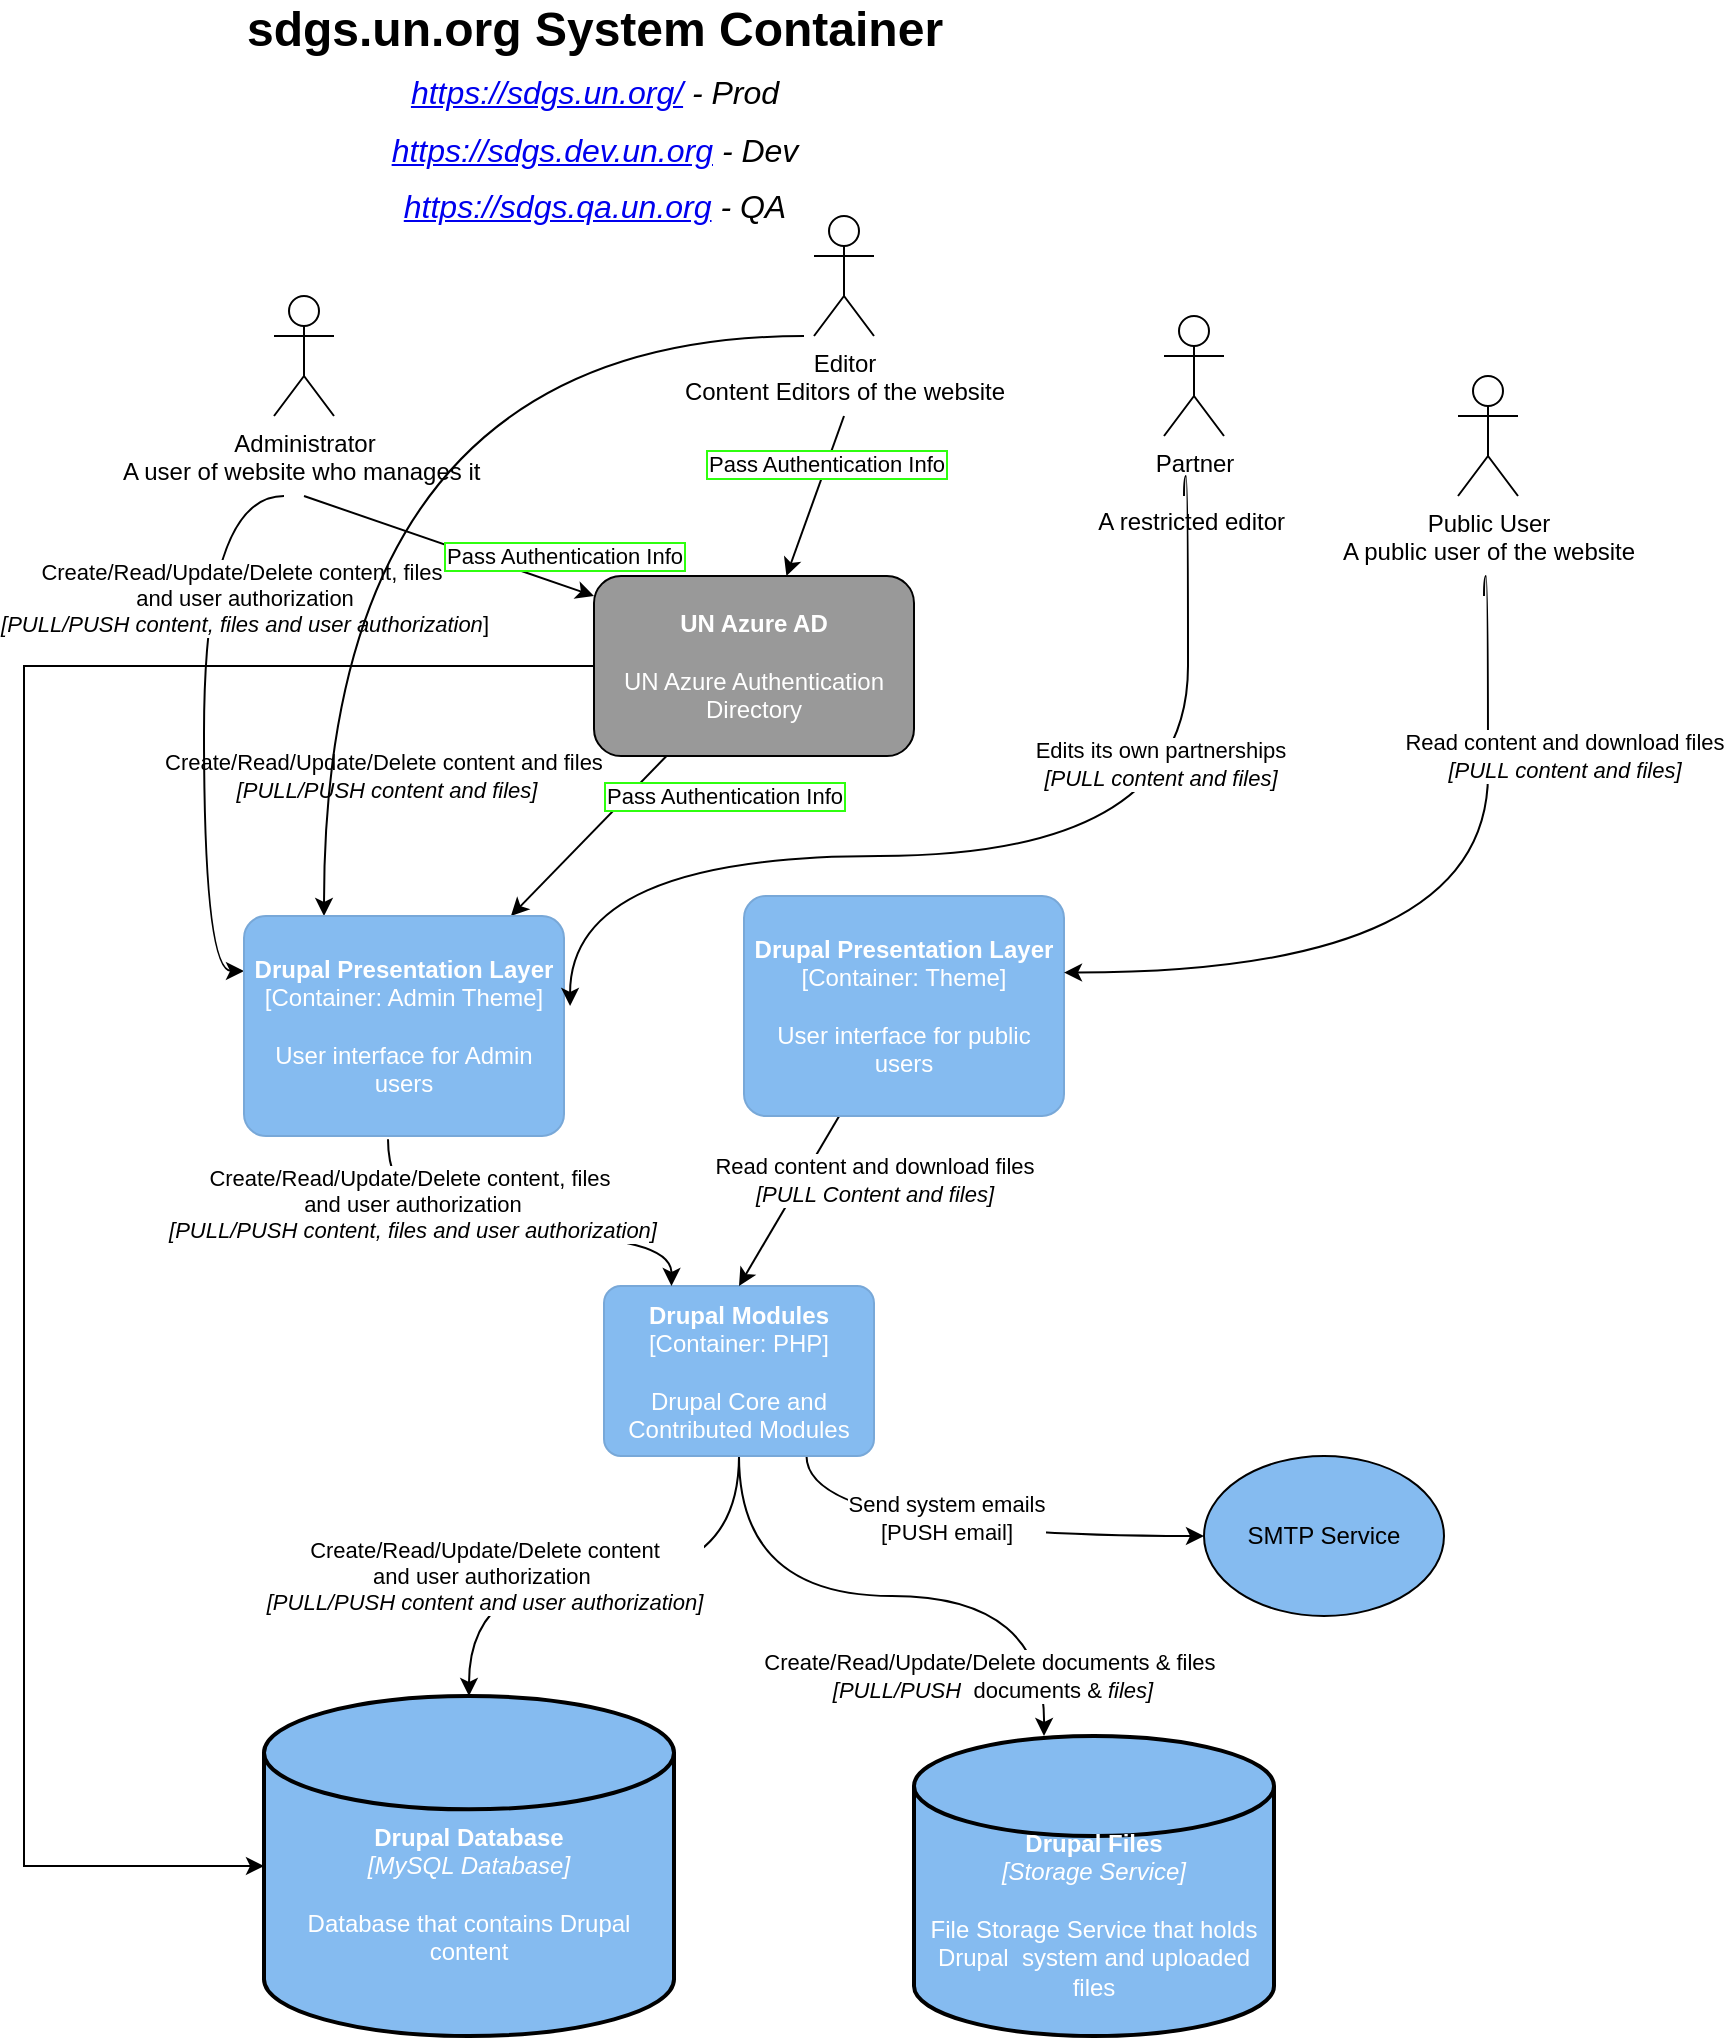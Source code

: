 <mxfile version="20.0.1" type="github">
  <diagram id="lPrCDPQLiQtTWRauQyFC" name="Page-1">
    <mxGraphModel dx="1422" dy="786" grid="1" gridSize="10" guides="1" tooltips="1" connect="1" arrows="1" fold="1" page="1" pageScale="1" pageWidth="850" pageHeight="1100" math="0" shadow="0">
      <root>
        <mxCell id="0" />
        <mxCell id="1" parent="0" />
        <mxCell id="xXB0880YJBGl5hXITFnQ-6" style="rounded=0;orthogonalLoop=1;jettySize=auto;html=1;edgeStyle=orthogonalEdgeStyle;curved=1;" parent="1" source="xXB0880YJBGl5hXITFnQ-10" target="xXB0880YJBGl5hXITFnQ-12" edge="1">
          <mxGeometry relative="1" as="geometry" />
        </mxCell>
        <mxCell id="VBMkfDUlIMW8kVnEWXf--6" value="Create/Read/Update/Delete content&lt;br&gt;and user authorization&amp;nbsp;&lt;br&gt;&lt;i&gt;[PULL/PUSH content and user authorization]&lt;/i&gt;" style="edgeLabel;html=1;align=center;verticalAlign=middle;resizable=0;points=[];" parent="xXB0880YJBGl5hXITFnQ-6" vertex="1" connectable="0">
          <mxGeometry x="-0.139" relative="1" as="geometry">
            <mxPoint x="-77.5" as="offset" />
          </mxGeometry>
        </mxCell>
        <mxCell id="xXB0880YJBGl5hXITFnQ-8" style="rounded=0;orthogonalLoop=1;jettySize=auto;html=1;edgeStyle=orthogonalEdgeStyle;entryX=0.5;entryY=0;entryDx=0;entryDy=0;entryPerimeter=0;curved=1;exitX=0.5;exitY=1;exitDx=0;exitDy=0;exitPerimeter=0;" parent="1" source="xXB0880YJBGl5hXITFnQ-10" edge="1">
          <mxGeometry relative="1" as="geometry">
            <mxPoint x="355" y="750" as="sourcePoint" />
            <mxPoint x="530" y="890" as="targetPoint" />
          </mxGeometry>
        </mxCell>
        <mxCell id="VBMkfDUlIMW8kVnEWXf--7" value="Create/Read/Update/Delete documents &amp;amp; files&amp;nbsp;&lt;br&gt;&lt;i&gt;[PULL/PUSH&amp;nbsp;&amp;nbsp;&lt;/i&gt;documents&amp;nbsp;&amp;amp;&amp;nbsp;&lt;i&gt;files]&lt;/i&gt;" style="edgeLabel;html=1;align=center;verticalAlign=middle;resizable=0;points=[];" parent="xXB0880YJBGl5hXITFnQ-8" vertex="1" connectable="0">
          <mxGeometry x="0.144" y="-14" relative="1" as="geometry">
            <mxPoint x="29" y="26" as="offset" />
          </mxGeometry>
        </mxCell>
        <mxCell id="Bu7_vYAvOQrZbztzWP5K-9" style="edgeStyle=orthogonalEdgeStyle;curved=1;rounded=0;orthogonalLoop=1;jettySize=auto;html=1;exitX=0.75;exitY=1;exitDx=0;exitDy=0;exitPerimeter=0;" parent="1" source="xXB0880YJBGl5hXITFnQ-10" target="Bu7_vYAvOQrZbztzWP5K-8" edge="1">
          <mxGeometry relative="1" as="geometry" />
        </mxCell>
        <mxCell id="Bu7_vYAvOQrZbztzWP5K-10" value="Send system emails&lt;br&gt;[PUSH email]" style="edgeLabel;html=1;align=center;verticalAlign=middle;resizable=0;points=[];" parent="Bu7_vYAvOQrZbztzWP5K-9" vertex="1" connectable="0">
          <mxGeometry x="-0.084" y="9" relative="1" as="geometry">
            <mxPoint as="offset" />
          </mxGeometry>
        </mxCell>
        <object placeholders="1" c4Name="Drupal  Modules" c4Type="Container" c4Technology="PHP" c4Description="Drupal Core and Contributed Modules" label="&lt;b&gt;%c4Name%&lt;/b&gt;&lt;div&gt;[%c4Type%: %c4Technology%]&lt;/div&gt;&lt;br&gt;&lt;div&gt;%c4Description%&lt;/div&gt;" id="xXB0880YJBGl5hXITFnQ-10">
          <mxCell style="rounded=1;whiteSpace=wrap;html=1;labelBackgroundColor=none;fillColor=#85BBF0;fontColor=#ffffff;align=center;arcSize=10;strokeColor=#78A8D8;metaEdit=1;metaData={&quot;c4Type&quot;:{&quot;editable&quot;:false}};points=[[0.25,0,0],[0.5,0,0],[0.75,0,0],[1,0.25,0],[1,0.5,0],[1,0.75,0],[0.75,1,0],[0.5,1,0],[0.25,1,0],[0,0.75,0],[0,0.5,0],[0,0.25,0]];" parent="1" vertex="1">
            <mxGeometry x="310" y="665" width="135" height="85" as="geometry" />
          </mxCell>
        </object>
        <mxCell id="xXB0880YJBGl5hXITFnQ-11" value="&lt;font color=&quot;#ffffff&quot;&gt;&lt;br&gt;&lt;b&gt;&lt;br&gt;Drupal Files&lt;/b&gt;&lt;br&gt;&lt;i&gt;[Storage Service]&lt;/i&gt;&lt;br&gt;&lt;br&gt;File Storage Service that holds Drupal&amp;nbsp; system and uploaded files&lt;/font&gt;" style="strokeWidth=2;html=1;shape=mxgraph.flowchart.database;whiteSpace=wrap;fillColor=#85BBF0;" parent="1" vertex="1">
          <mxGeometry x="465" y="890" width="180" height="150" as="geometry" />
        </mxCell>
        <mxCell id="xXB0880YJBGl5hXITFnQ-12" value="&lt;font color=&quot;#ffffff&quot;&gt;&lt;b&gt;&lt;br&gt;&lt;br&gt;Drupal Database&lt;br&gt;&lt;/b&gt;&lt;i&gt;[MySQL Database]&lt;/i&gt;&lt;br&gt;&lt;br&gt;Database that contains Drupal content&lt;br&gt;&lt;/font&gt;" style="strokeWidth=2;html=1;shape=mxgraph.flowchart.database;whiteSpace=wrap;fillColor=#85BBF0;" parent="1" vertex="1">
          <mxGeometry x="140" y="870" width="205" height="170" as="geometry" />
        </mxCell>
        <mxCell id="xXB0880YJBGl5hXITFnQ-13" style="rounded=0;orthogonalLoop=1;jettySize=auto;html=1;entryX=0.5;entryY=0;entryDx=0;entryDy=0;entryPerimeter=0;" parent="1" source="xXB0880YJBGl5hXITFnQ-14" target="xXB0880YJBGl5hXITFnQ-10" edge="1">
          <mxGeometry relative="1" as="geometry" />
        </mxCell>
        <mxCell id="VBMkfDUlIMW8kVnEWXf--4" value="Read content and download files&lt;br&gt;&lt;i&gt;[PULL Content and files]&lt;/i&gt;" style="edgeLabel;html=1;align=center;verticalAlign=middle;resizable=0;points=[];" parent="xXB0880YJBGl5hXITFnQ-13" vertex="1" connectable="0">
          <mxGeometry x="-0.273" y="1" relative="1" as="geometry">
            <mxPoint x="34.83" as="offset" />
          </mxGeometry>
        </mxCell>
        <object placeholders="1" c4Name="Drupal Presentation Layer" c4Type="Container" c4Technology="Theme" c4Description="User interface for public users" label="&lt;b&gt;%c4Name%&lt;/b&gt;&lt;div&gt;[%c4Type%: %c4Technology%]&lt;/div&gt;&lt;br&gt;&lt;div&gt;%c4Description%&lt;/div&gt;" id="xXB0880YJBGl5hXITFnQ-14">
          <mxCell style="rounded=1;whiteSpace=wrap;html=1;labelBackgroundColor=none;fillColor=#85BBF0;fontColor=#ffffff;align=center;arcSize=10;strokeColor=#78A8D8;metaEdit=1;metaData={&quot;c4Type&quot;:{&quot;editable&quot;:false}};points=[[0.25,0,0],[0.5,0,0],[0.75,0,0],[1,0.25,0],[1,0.5,0],[1,0.75,0],[0.75,1,0],[0.5,1,0],[0.25,1,0],[0,0.75,0],[0,0.5,0],[0,0.25,0]];" parent="1" vertex="1">
            <mxGeometry x="380" y="470" width="160" height="110.0" as="geometry" />
          </mxCell>
        </object>
        <mxCell id="xXB0880YJBGl5hXITFnQ-15" style="rounded=0;orthogonalLoop=1;jettySize=auto;html=1;" parent="1" source="xXB0880YJBGl5hXITFnQ-17" target="VBMkfDUlIMW8kVnEWXf--1" edge="1">
          <mxGeometry relative="1" as="geometry" />
        </mxCell>
        <mxCell id="VBMkfDUlIMW8kVnEWXf--11" value="Create/Read/Update/Delete content and files&amp;nbsp;&lt;br&gt;&lt;i&gt;[PULL/PUSH content and files]&lt;/i&gt;" style="edgeLabel;html=1;align=center;verticalAlign=middle;resizable=0;points=[];" parent="xXB0880YJBGl5hXITFnQ-15" vertex="1" connectable="0">
          <mxGeometry x="-0.166" y="1" relative="1" as="geometry">
            <mxPoint x="-109.2" y="-24.4" as="offset" />
          </mxGeometry>
        </mxCell>
        <mxCell id="dWL9C9GRhWla6cgMhubv-4" style="edgeStyle=orthogonalEdgeStyle;rounded=0;orthogonalLoop=1;jettySize=auto;html=1;entryX=0;entryY=0.5;entryDx=0;entryDy=0;entryPerimeter=0;" parent="1" source="xXB0880YJBGl5hXITFnQ-17" target="xXB0880YJBGl5hXITFnQ-12" edge="1">
          <mxGeometry relative="1" as="geometry">
            <mxPoint x="30" y="690" as="targetPoint" />
            <Array as="points">
              <mxPoint x="20" y="355" />
              <mxPoint x="20" y="955" />
            </Array>
          </mxGeometry>
        </mxCell>
        <mxCell id="xXB0880YJBGl5hXITFnQ-17" value="&lt;font color=&quot;#ffffff&quot;&gt;&lt;b&gt;UN Azure AD&lt;/b&gt;&lt;br&gt;&lt;br&gt;UN Azure Authentication Directory&lt;/font&gt;" style="rounded=1;whiteSpace=wrap;html=1;strokeColor=#000000;fillColor=#999999;" parent="1" vertex="1">
          <mxGeometry x="305" y="310" width="160" height="90" as="geometry" />
        </mxCell>
        <mxCell id="xXB0880YJBGl5hXITFnQ-18" style="rounded=0;orthogonalLoop=1;jettySize=auto;html=1;entryX=0;entryY=0.111;entryDx=0;entryDy=0;entryPerimeter=0;" parent="1" target="xXB0880YJBGl5hXITFnQ-17" edge="1">
          <mxGeometry relative="1" as="geometry">
            <mxPoint x="160" y="270" as="sourcePoint" />
          </mxGeometry>
        </mxCell>
        <mxCell id="tikoANbS7xd-wqHKqE32-7" style="edgeStyle=orthogonalEdgeStyle;curved=1;rounded=0;orthogonalLoop=1;jettySize=auto;html=1;entryX=0;entryY=0.25;entryDx=0;entryDy=0;entryPerimeter=0;startArrow=none;startFill=0;" parent="1" target="VBMkfDUlIMW8kVnEWXf--1" edge="1">
          <mxGeometry relative="1" as="geometry">
            <mxPoint x="150" y="270" as="sourcePoint" />
            <Array as="points">
              <mxPoint x="110" y="270" />
              <mxPoint x="110" y="508" />
            </Array>
          </mxGeometry>
        </mxCell>
        <mxCell id="dJNGcctZBXjR5YwxkmDR-4" value="Create/Read/Update/Delete content, files&amp;nbsp;&lt;br&gt;and user authorization&lt;br&gt;&lt;i&gt;[PULL/PUSH content, files and user authorization&lt;/i&gt;]" style="edgeLabel;html=1;align=center;verticalAlign=middle;resizable=0;points=[];" parent="tikoANbS7xd-wqHKqE32-7" vertex="1" connectable="0">
          <mxGeometry x="-0.218" y="3" relative="1" as="geometry">
            <mxPoint x="17" y="-26" as="offset" />
          </mxGeometry>
        </mxCell>
        <mxCell id="xXB0880YJBGl5hXITFnQ-20" value="Administrator&lt;br&gt;A user of website who manages it&amp;nbsp;" style="shape=umlActor;verticalLabelPosition=bottom;verticalAlign=top;html=1;outlineConnect=0;strokeColor=#000000;fillColor=#ffffff;" parent="1" vertex="1">
          <mxGeometry x="145" y="170" width="30" height="60" as="geometry" />
        </mxCell>
        <mxCell id="xXB0880YJBGl5hXITFnQ-21" style="rounded=0;orthogonalLoop=1;jettySize=auto;html=1;" parent="1" target="xXB0880YJBGl5hXITFnQ-17" edge="1">
          <mxGeometry relative="1" as="geometry">
            <mxPoint x="430" y="230" as="sourcePoint" />
          </mxGeometry>
        </mxCell>
        <mxCell id="VBMkfDUlIMW8kVnEWXf--8" value="Pass Authentication Info" style="edgeLabel;html=1;align=center;verticalAlign=middle;resizable=0;points=[];labelBorderColor=#2FFF0F;" parent="xXB0880YJBGl5hXITFnQ-21" vertex="1" connectable="0">
          <mxGeometry x="-0.397" y="-1" relative="1" as="geometry">
            <mxPoint as="offset" />
          </mxGeometry>
        </mxCell>
        <mxCell id="tikoANbS7xd-wqHKqE32-5" style="edgeStyle=orthogonalEdgeStyle;curved=1;rounded=0;orthogonalLoop=1;jettySize=auto;html=1;entryX=0.25;entryY=0;entryDx=0;entryDy=0;entryPerimeter=0;startArrow=none;startFill=0;" parent="1" target="VBMkfDUlIMW8kVnEWXf--1" edge="1">
          <mxGeometry relative="1" as="geometry">
            <Array as="points">
              <mxPoint x="170" y="190" />
            </Array>
            <mxPoint x="410" y="190" as="sourcePoint" />
          </mxGeometry>
        </mxCell>
        <mxCell id="xXB0880YJBGl5hXITFnQ-22" value="Editor&lt;br&gt;Content Editors of the website" style="shape=umlActor;verticalLabelPosition=bottom;verticalAlign=top;html=1;outlineConnect=0;strokeColor=#000000;fillColor=#ffffff;" parent="1" vertex="1">
          <mxGeometry x="415" y="130" width="30" height="60" as="geometry" />
        </mxCell>
        <mxCell id="xXB0880YJBGl5hXITFnQ-23" style="rounded=0;orthogonalLoop=1;jettySize=auto;html=1;entryX=1;entryY=0.348;entryDx=0;entryDy=0;entryPerimeter=0;edgeStyle=orthogonalEdgeStyle;curved=1;" parent="1" target="xXB0880YJBGl5hXITFnQ-14" edge="1">
          <mxGeometry relative="1" as="geometry">
            <mxPoint x="750" y="320" as="sourcePoint" />
            <Array as="points">
              <mxPoint x="750" y="310" />
              <mxPoint x="752" y="310" />
              <mxPoint x="752" y="508" />
            </Array>
          </mxGeometry>
        </mxCell>
        <mxCell id="VBMkfDUlIMW8kVnEWXf--10" value="Read content and download files&lt;br&gt;&lt;i&gt;[PULL content and files]&lt;/i&gt;" style="edgeLabel;html=1;align=center;verticalAlign=middle;resizable=0;points=[];" parent="xXB0880YJBGl5hXITFnQ-23" vertex="1" connectable="0">
          <mxGeometry x="-0.011" relative="1" as="geometry">
            <mxPoint x="38" y="-107" as="offset" />
          </mxGeometry>
        </mxCell>
        <mxCell id="xXB0880YJBGl5hXITFnQ-25" value="Public User&lt;br&gt;A public user of the website" style="shape=umlActor;verticalLabelPosition=bottom;verticalAlign=top;html=1;outlineConnect=0;strokeColor=#000000;fillColor=#ffffff;" parent="1" vertex="1">
          <mxGeometry x="737" y="210" width="30" height="60" as="geometry" />
        </mxCell>
        <mxCell id="xXB0880YJBGl5hXITFnQ-26" value="sdgs.un.org System Container&lt;br&gt;&lt;i style=&quot;font-size: 16px; line-height: 9.6px;&quot;&gt;&lt;span style=&quot;font-weight: 400;&quot;&gt;&lt;a href=&quot;https://sdgs.un.org/&quot;&gt;https://sdgs.un.org/&lt;/a&gt;&lt;/span&gt;&lt;span style=&quot;font-weight: normal; line-height: 17.6px;&quot;&gt;&amp;nbsp;- Prod&lt;br&gt;&lt;a href=&quot;https://sdgs.dev.un.org/&quot;&gt;https://sdgs.dev.un.org&lt;/a&gt;&amp;nbsp;- Dev&lt;br&gt;&lt;i style=&quot;font-weight: 700; line-height: 9.6px;&quot;&gt;&lt;span style=&quot;font-weight: normal; line-height: 17.6px;&quot;&gt;&lt;a href=&quot;https://sdgs.qa.un.org/&quot;&gt;https://sdgs.qa.un.org&lt;/a&gt;&amp;nbsp;- QA&lt;/span&gt;&lt;/i&gt;&lt;/span&gt;&lt;/i&gt;" style="text;strokeColor=none;fillColor=none;html=1;fontSize=24;fontStyle=1;verticalAlign=middle;align=center;" parent="1" vertex="1">
          <mxGeometry x="255" y="60" width="100" height="40" as="geometry" />
        </mxCell>
        <mxCell id="VBMkfDUlIMW8kVnEWXf--3" style="edgeStyle=orthogonalEdgeStyle;curved=1;rounded=0;orthogonalLoop=1;jettySize=auto;html=1;entryX=0.25;entryY=0;entryDx=0;entryDy=0;entryPerimeter=0;exitX=0.45;exitY=1.015;exitDx=0;exitDy=0;exitPerimeter=0;" parent="1" source="VBMkfDUlIMW8kVnEWXf--1" target="xXB0880YJBGl5hXITFnQ-10" edge="1">
          <mxGeometry relative="1" as="geometry">
            <Array as="points">
              <mxPoint x="202" y="640" />
              <mxPoint x="344" y="640" />
            </Array>
          </mxGeometry>
        </mxCell>
        <mxCell id="VBMkfDUlIMW8kVnEWXf--5" value="Create/Read/Update/Delete content, files&amp;nbsp;&lt;br&gt;and user authorization&lt;br&gt;&lt;i&gt;[PULL/PUSH content, files and user authorization]&lt;/i&gt;" style="edgeLabel;html=1;align=center;verticalAlign=middle;resizable=0;points=[];" parent="VBMkfDUlIMW8kVnEWXf--3" vertex="1" connectable="0">
          <mxGeometry x="-0.696" y="12" relative="1" as="geometry">
            <mxPoint as="offset" />
          </mxGeometry>
        </mxCell>
        <object placeholders="1" c4Name="Drupal Presentation Layer" c4Type="Container" c4Technology="Admin Theme" c4Description="User interface for Admin users" label="&lt;b&gt;%c4Name%&lt;/b&gt;&lt;div&gt;[%c4Type%: %c4Technology%]&lt;/div&gt;&lt;br&gt;&lt;div&gt;%c4Description%&lt;/div&gt;" id="VBMkfDUlIMW8kVnEWXf--1">
          <mxCell style="rounded=1;whiteSpace=wrap;html=1;labelBackgroundColor=none;fillColor=#85BBF0;fontColor=#ffffff;align=center;arcSize=10;strokeColor=#78A8D8;metaEdit=1;metaData={&quot;c4Type&quot;:{&quot;editable&quot;:false}};points=[[0.25,0,0],[0.5,0,0],[0.75,0,0],[1,0.25,0],[1,0.5,0],[1,0.75,0],[0.75,1,0],[0.5,1,0],[0.25,1,0],[0,0.75,0],[0,0.5,0],[0,0.25,0]];" parent="1" vertex="1">
            <mxGeometry x="130" y="480" width="160" height="110.0" as="geometry" />
          </mxCell>
        </object>
        <mxCell id="Bu7_vYAvOQrZbztzWP5K-8" value="SMTP Service" style="ellipse;whiteSpace=wrap;html=1;fillColor=#85BBF0;" parent="1" vertex="1">
          <mxGeometry x="610" y="750" width="120" height="80" as="geometry" />
        </mxCell>
        <mxCell id="dJNGcctZBXjR5YwxkmDR-1" value="Pass Authentication Info" style="edgeLabel;html=1;align=center;verticalAlign=middle;resizable=0;points=[];labelBorderColor=#2FFF0F;" parent="1" vertex="1" connectable="0">
          <mxGeometry x="370" y="420" as="geometry" />
        </mxCell>
        <mxCell id="dJNGcctZBXjR5YwxkmDR-3" value="Pass Authentication Info" style="edgeLabel;html=1;align=center;verticalAlign=middle;resizable=0;points=[];labelBorderColor=#2FFF0F;" parent="1" vertex="1" connectable="0">
          <mxGeometry x="290" y="300" as="geometry" />
        </mxCell>
        <mxCell id="fSkdzEtW4nZQh_2HrwFM-3" style="rounded=0;orthogonalLoop=1;jettySize=auto;html=1;entryX=1.019;entryY=0.409;entryDx=0;entryDy=0;entryPerimeter=0;edgeStyle=orthogonalEdgeStyle;curved=1;" edge="1" parent="1" target="VBMkfDUlIMW8kVnEWXf--1">
          <mxGeometry relative="1" as="geometry">
            <mxPoint x="600" y="270" as="sourcePoint" />
            <Array as="points">
              <mxPoint x="600" y="260" />
              <mxPoint x="602" y="260" />
              <mxPoint x="602" y="450" />
              <mxPoint x="293" y="450" />
            </Array>
            <mxPoint x="390" y="458.28" as="targetPoint" />
          </mxGeometry>
        </mxCell>
        <mxCell id="fSkdzEtW4nZQh_2HrwFM-5" value="Edits its own partnerships&lt;br&gt;&lt;i&gt;[PULL content and files]&lt;/i&gt;" style="edgeLabel;html=1;align=center;verticalAlign=middle;resizable=0;points=[];" vertex="1" connectable="0" parent="1">
          <mxGeometry x="588" y="404" as="geometry" />
        </mxCell>
        <mxCell id="fSkdzEtW4nZQh_2HrwFM-2" value="Partner&lt;br&gt;&lt;br&gt;A restricted editor&amp;nbsp;" style="shape=umlActor;verticalLabelPosition=bottom;verticalAlign=top;html=1;outlineConnect=0;strokeColor=#000000;fillColor=#ffffff;" vertex="1" parent="1">
          <mxGeometry x="590" y="180" width="30" height="60" as="geometry" />
        </mxCell>
      </root>
    </mxGraphModel>
  </diagram>
</mxfile>
